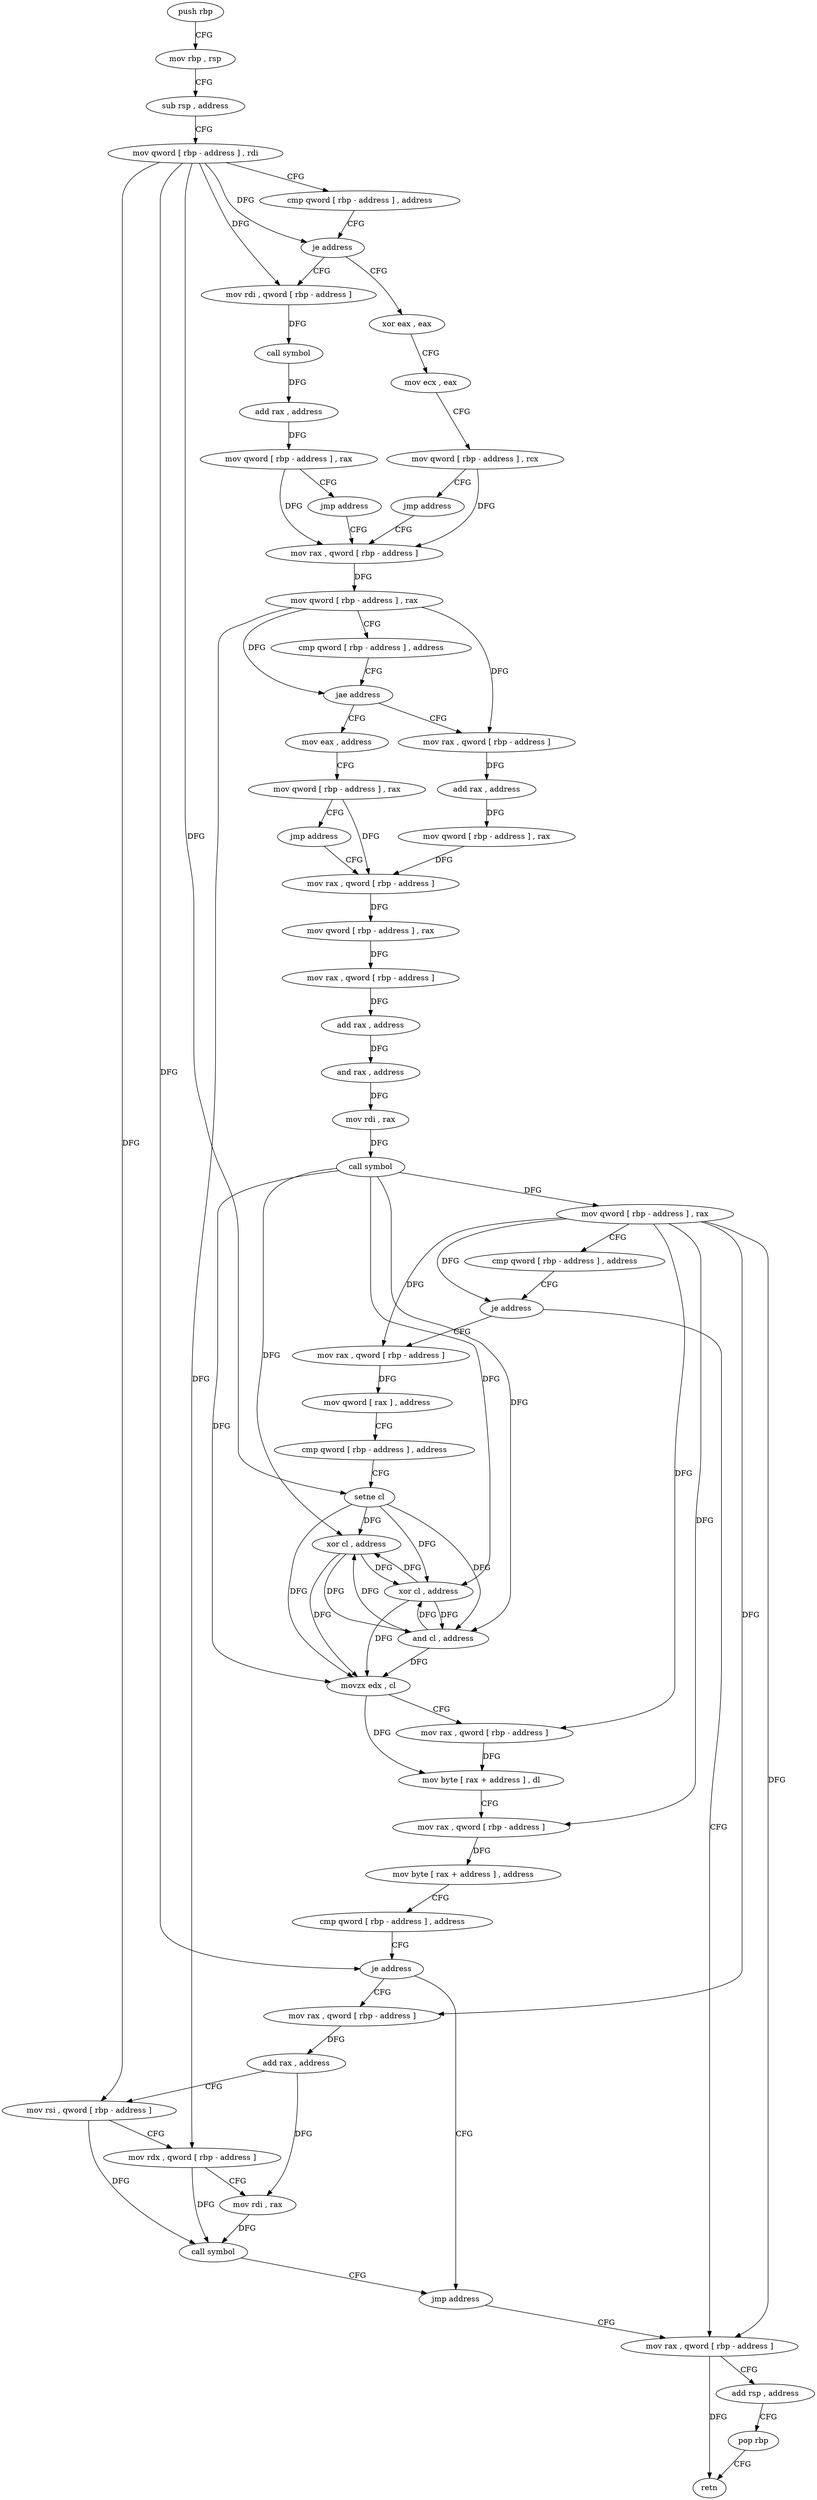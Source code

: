 digraph "func" {
"4273584" [label = "push rbp" ]
"4273585" [label = "mov rbp , rsp" ]
"4273588" [label = "sub rsp , address" ]
"4273592" [label = "mov qword [ rbp - address ] , rdi" ]
"4273596" [label = "cmp qword [ rbp - address ] , address" ]
"4273601" [label = "je address" ]
"4273631" [label = "xor eax , eax" ]
"4273607" [label = "mov rdi , qword [ rbp - address ]" ]
"4273633" [label = "mov ecx , eax" ]
"4273635" [label = "mov qword [ rbp - address ] , rcx" ]
"4273639" [label = "jmp address" ]
"4273644" [label = "mov rax , qword [ rbp - address ]" ]
"4273611" [label = "call symbol" ]
"4273616" [label = "add rax , address" ]
"4273622" [label = "mov qword [ rbp - address ] , rax" ]
"4273626" [label = "jmp address" ]
"4273648" [label = "mov qword [ rbp - address ] , rax" ]
"4273652" [label = "cmp qword [ rbp - address ] , address" ]
"4273657" [label = "jae address" ]
"4273677" [label = "mov rax , qword [ rbp - address ]" ]
"4273663" [label = "mov eax , address" ]
"4273681" [label = "add rax , address" ]
"4273687" [label = "mov qword [ rbp - address ] , rax" ]
"4273691" [label = "mov rax , qword [ rbp - address ]" ]
"4273668" [label = "mov qword [ rbp - address ] , rax" ]
"4273672" [label = "jmp address" ]
"4273826" [label = "mov rax , qword [ rbp - address ]" ]
"4273830" [label = "add rsp , address" ]
"4273834" [label = "pop rbp" ]
"4273835" [label = "retn" ]
"4273738" [label = "mov rax , qword [ rbp - address ]" ]
"4273742" [label = "mov qword [ rax ] , address" ]
"4273749" [label = "cmp qword [ rbp - address ] , address" ]
"4273754" [label = "setne cl" ]
"4273757" [label = "xor cl , address" ]
"4273760" [label = "xor cl , address" ]
"4273763" [label = "and cl , address" ]
"4273766" [label = "movzx edx , cl" ]
"4273769" [label = "mov rax , qword [ rbp - address ]" ]
"4273773" [label = "mov byte [ rax + address ] , dl" ]
"4273776" [label = "mov rax , qword [ rbp - address ]" ]
"4273780" [label = "mov byte [ rax + address ] , address" ]
"4273784" [label = "cmp qword [ rbp - address ] , address" ]
"4273789" [label = "je address" ]
"4273821" [label = "jmp address" ]
"4273795" [label = "mov rax , qword [ rbp - address ]" ]
"4273695" [label = "mov qword [ rbp - address ] , rax" ]
"4273699" [label = "mov rax , qword [ rbp - address ]" ]
"4273703" [label = "add rax , address" ]
"4273709" [label = "and rax , address" ]
"4273715" [label = "mov rdi , rax" ]
"4273718" [label = "call symbol" ]
"4273723" [label = "mov qword [ rbp - address ] , rax" ]
"4273727" [label = "cmp qword [ rbp - address ] , address" ]
"4273732" [label = "je address" ]
"4273799" [label = "add rax , address" ]
"4273805" [label = "mov rsi , qword [ rbp - address ]" ]
"4273809" [label = "mov rdx , qword [ rbp - address ]" ]
"4273813" [label = "mov rdi , rax" ]
"4273816" [label = "call symbol" ]
"4273584" -> "4273585" [ label = "CFG" ]
"4273585" -> "4273588" [ label = "CFG" ]
"4273588" -> "4273592" [ label = "CFG" ]
"4273592" -> "4273596" [ label = "CFG" ]
"4273592" -> "4273601" [ label = "DFG" ]
"4273592" -> "4273607" [ label = "DFG" ]
"4273592" -> "4273754" [ label = "DFG" ]
"4273592" -> "4273789" [ label = "DFG" ]
"4273592" -> "4273805" [ label = "DFG" ]
"4273596" -> "4273601" [ label = "CFG" ]
"4273601" -> "4273631" [ label = "CFG" ]
"4273601" -> "4273607" [ label = "CFG" ]
"4273631" -> "4273633" [ label = "CFG" ]
"4273607" -> "4273611" [ label = "DFG" ]
"4273633" -> "4273635" [ label = "CFG" ]
"4273635" -> "4273639" [ label = "CFG" ]
"4273635" -> "4273644" [ label = "DFG" ]
"4273639" -> "4273644" [ label = "CFG" ]
"4273644" -> "4273648" [ label = "DFG" ]
"4273611" -> "4273616" [ label = "DFG" ]
"4273616" -> "4273622" [ label = "DFG" ]
"4273622" -> "4273626" [ label = "CFG" ]
"4273622" -> "4273644" [ label = "DFG" ]
"4273626" -> "4273644" [ label = "CFG" ]
"4273648" -> "4273652" [ label = "CFG" ]
"4273648" -> "4273657" [ label = "DFG" ]
"4273648" -> "4273677" [ label = "DFG" ]
"4273648" -> "4273809" [ label = "DFG" ]
"4273652" -> "4273657" [ label = "CFG" ]
"4273657" -> "4273677" [ label = "CFG" ]
"4273657" -> "4273663" [ label = "CFG" ]
"4273677" -> "4273681" [ label = "DFG" ]
"4273663" -> "4273668" [ label = "CFG" ]
"4273681" -> "4273687" [ label = "DFG" ]
"4273687" -> "4273691" [ label = "DFG" ]
"4273691" -> "4273695" [ label = "DFG" ]
"4273668" -> "4273672" [ label = "CFG" ]
"4273668" -> "4273691" [ label = "DFG" ]
"4273672" -> "4273691" [ label = "CFG" ]
"4273826" -> "4273830" [ label = "CFG" ]
"4273826" -> "4273835" [ label = "DFG" ]
"4273830" -> "4273834" [ label = "CFG" ]
"4273834" -> "4273835" [ label = "CFG" ]
"4273738" -> "4273742" [ label = "DFG" ]
"4273742" -> "4273749" [ label = "CFG" ]
"4273749" -> "4273754" [ label = "CFG" ]
"4273754" -> "4273757" [ label = "DFG" ]
"4273754" -> "4273760" [ label = "DFG" ]
"4273754" -> "4273763" [ label = "DFG" ]
"4273754" -> "4273766" [ label = "DFG" ]
"4273757" -> "4273760" [ label = "DFG" ]
"4273757" -> "4273763" [ label = "DFG" ]
"4273757" -> "4273766" [ label = "DFG" ]
"4273760" -> "4273763" [ label = "DFG" ]
"4273760" -> "4273757" [ label = "DFG" ]
"4273760" -> "4273766" [ label = "DFG" ]
"4273763" -> "4273766" [ label = "DFG" ]
"4273763" -> "4273757" [ label = "DFG" ]
"4273763" -> "4273760" [ label = "DFG" ]
"4273766" -> "4273769" [ label = "CFG" ]
"4273766" -> "4273773" [ label = "DFG" ]
"4273769" -> "4273773" [ label = "DFG" ]
"4273773" -> "4273776" [ label = "CFG" ]
"4273776" -> "4273780" [ label = "DFG" ]
"4273780" -> "4273784" [ label = "CFG" ]
"4273784" -> "4273789" [ label = "CFG" ]
"4273789" -> "4273821" [ label = "CFG" ]
"4273789" -> "4273795" [ label = "CFG" ]
"4273821" -> "4273826" [ label = "CFG" ]
"4273795" -> "4273799" [ label = "DFG" ]
"4273695" -> "4273699" [ label = "DFG" ]
"4273699" -> "4273703" [ label = "DFG" ]
"4273703" -> "4273709" [ label = "DFG" ]
"4273709" -> "4273715" [ label = "DFG" ]
"4273715" -> "4273718" [ label = "DFG" ]
"4273718" -> "4273723" [ label = "DFG" ]
"4273718" -> "4273757" [ label = "DFG" ]
"4273718" -> "4273760" [ label = "DFG" ]
"4273718" -> "4273763" [ label = "DFG" ]
"4273718" -> "4273766" [ label = "DFG" ]
"4273723" -> "4273727" [ label = "CFG" ]
"4273723" -> "4273732" [ label = "DFG" ]
"4273723" -> "4273826" [ label = "DFG" ]
"4273723" -> "4273738" [ label = "DFG" ]
"4273723" -> "4273769" [ label = "DFG" ]
"4273723" -> "4273776" [ label = "DFG" ]
"4273723" -> "4273795" [ label = "DFG" ]
"4273727" -> "4273732" [ label = "CFG" ]
"4273732" -> "4273826" [ label = "CFG" ]
"4273732" -> "4273738" [ label = "CFG" ]
"4273799" -> "4273805" [ label = "CFG" ]
"4273799" -> "4273813" [ label = "DFG" ]
"4273805" -> "4273809" [ label = "CFG" ]
"4273805" -> "4273816" [ label = "DFG" ]
"4273809" -> "4273813" [ label = "CFG" ]
"4273809" -> "4273816" [ label = "DFG" ]
"4273813" -> "4273816" [ label = "DFG" ]
"4273816" -> "4273821" [ label = "CFG" ]
}
